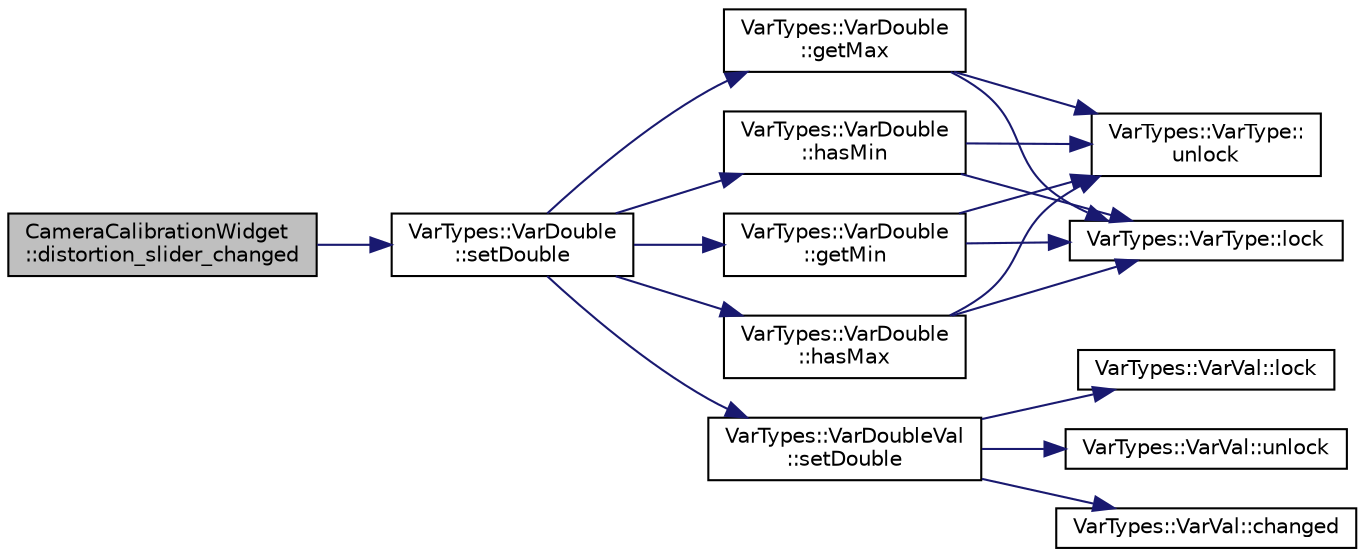 digraph "CameraCalibrationWidget::distortion_slider_changed"
{
 // INTERACTIVE_SVG=YES
  edge [fontname="Helvetica",fontsize="10",labelfontname="Helvetica",labelfontsize="10"];
  node [fontname="Helvetica",fontsize="10",shape=record];
  rankdir="LR";
  Node1 [label="CameraCalibrationWidget\l::distortion_slider_changed",height=0.2,width=0.4,color="black", fillcolor="grey75", style="filled", fontcolor="black"];
  Node1 -> Node2 [color="midnightblue",fontsize="10",style="solid",fontname="Helvetica"];
  Node2 [label="VarTypes::VarDouble\l::setDouble",height=0.2,width=0.4,color="black", fillcolor="white", style="filled",URL="$d6/de9/class_var_types_1_1_var_double.html#a7ab84dad58686acfe6a22332f8475960",tooltip="set the value of this node to val. "];
  Node2 -> Node3 [color="midnightblue",fontsize="10",style="solid",fontname="Helvetica"];
  Node3 [label="VarTypes::VarDouble\l::hasMin",height=0.2,width=0.4,color="black", fillcolor="white", style="filled",URL="$d6/de9/class_var_types_1_1_var_double.html#a041a8b756c4096a62abdb1f88c5a5163"];
  Node3 -> Node4 [color="midnightblue",fontsize="10",style="solid",fontname="Helvetica"];
  Node4 [label="VarTypes::VarType::lock",height=0.2,width=0.4,color="black", fillcolor="white", style="filled",URL="$d4/d59/class_var_types_1_1_var_type.html#ae3cc30264a849e50988b92ed305d80d2"];
  Node3 -> Node5 [color="midnightblue",fontsize="10",style="solid",fontname="Helvetica"];
  Node5 [label="VarTypes::VarType::\lunlock",height=0.2,width=0.4,color="black", fillcolor="white", style="filled",URL="$d4/d59/class_var_types_1_1_var_type.html#aa879148410da333f6b9bf5c5e58fbad8"];
  Node2 -> Node6 [color="midnightblue",fontsize="10",style="solid",fontname="Helvetica"];
  Node6 [label="VarTypes::VarDouble\l::getMin",height=0.2,width=0.4,color="black", fillcolor="white", style="filled",URL="$d6/de9/class_var_types_1_1_var_double.html#a9a336c995e8d200a921fefc18e145a54"];
  Node6 -> Node4 [color="midnightblue",fontsize="10",style="solid",fontname="Helvetica"];
  Node6 -> Node5 [color="midnightblue",fontsize="10",style="solid",fontname="Helvetica"];
  Node2 -> Node7 [color="midnightblue",fontsize="10",style="solid",fontname="Helvetica"];
  Node7 [label="VarTypes::VarDouble\l::hasMax",height=0.2,width=0.4,color="black", fillcolor="white", style="filled",URL="$d6/de9/class_var_types_1_1_var_double.html#ae4148298b74f9a499df580c1e4e27cfb"];
  Node7 -> Node4 [color="midnightblue",fontsize="10",style="solid",fontname="Helvetica"];
  Node7 -> Node5 [color="midnightblue",fontsize="10",style="solid",fontname="Helvetica"];
  Node2 -> Node8 [color="midnightblue",fontsize="10",style="solid",fontname="Helvetica"];
  Node8 [label="VarTypes::VarDouble\l::getMax",height=0.2,width=0.4,color="black", fillcolor="white", style="filled",URL="$d6/de9/class_var_types_1_1_var_double.html#a0cf97291597f44d3f33fd558a7478963"];
  Node8 -> Node4 [color="midnightblue",fontsize="10",style="solid",fontname="Helvetica"];
  Node8 -> Node5 [color="midnightblue",fontsize="10",style="solid",fontname="Helvetica"];
  Node2 -> Node9 [color="midnightblue",fontsize="10",style="solid",fontname="Helvetica"];
  Node9 [label="VarTypes::VarDoubleVal\l::setDouble",height=0.2,width=0.4,color="black", fillcolor="white", style="filled",URL="$db/d0f/class_var_types_1_1_var_double_val.html#a41f7c4dcd1e9da7c77dedab26352b3c5",tooltip="set the value of this node to val. "];
  Node9 -> Node10 [color="midnightblue",fontsize="10",style="solid",fontname="Helvetica"];
  Node10 [label="VarTypes::VarVal::lock",height=0.2,width=0.4,color="black", fillcolor="white", style="filled",URL="$d6/de8/class_var_types_1_1_var_val.html#a687df377b593f5ab5ac0b26d22728d4a"];
  Node9 -> Node11 [color="midnightblue",fontsize="10",style="solid",fontname="Helvetica"];
  Node11 [label="VarTypes::VarVal::unlock",height=0.2,width=0.4,color="black", fillcolor="white", style="filled",URL="$d6/de8/class_var_types_1_1_var_val.html#a6f1d886beb58366ce6c157b224ff26f8"];
  Node9 -> Node12 [color="midnightblue",fontsize="10",style="solid",fontname="Helvetica"];
  Node12 [label="VarTypes::VarVal::changed",height=0.2,width=0.4,color="black", fillcolor="white", style="filled",URL="$d6/de8/class_var_types_1_1_var_val.html#a61bef38fdec1646a499e44ed09fe3589"];
}
